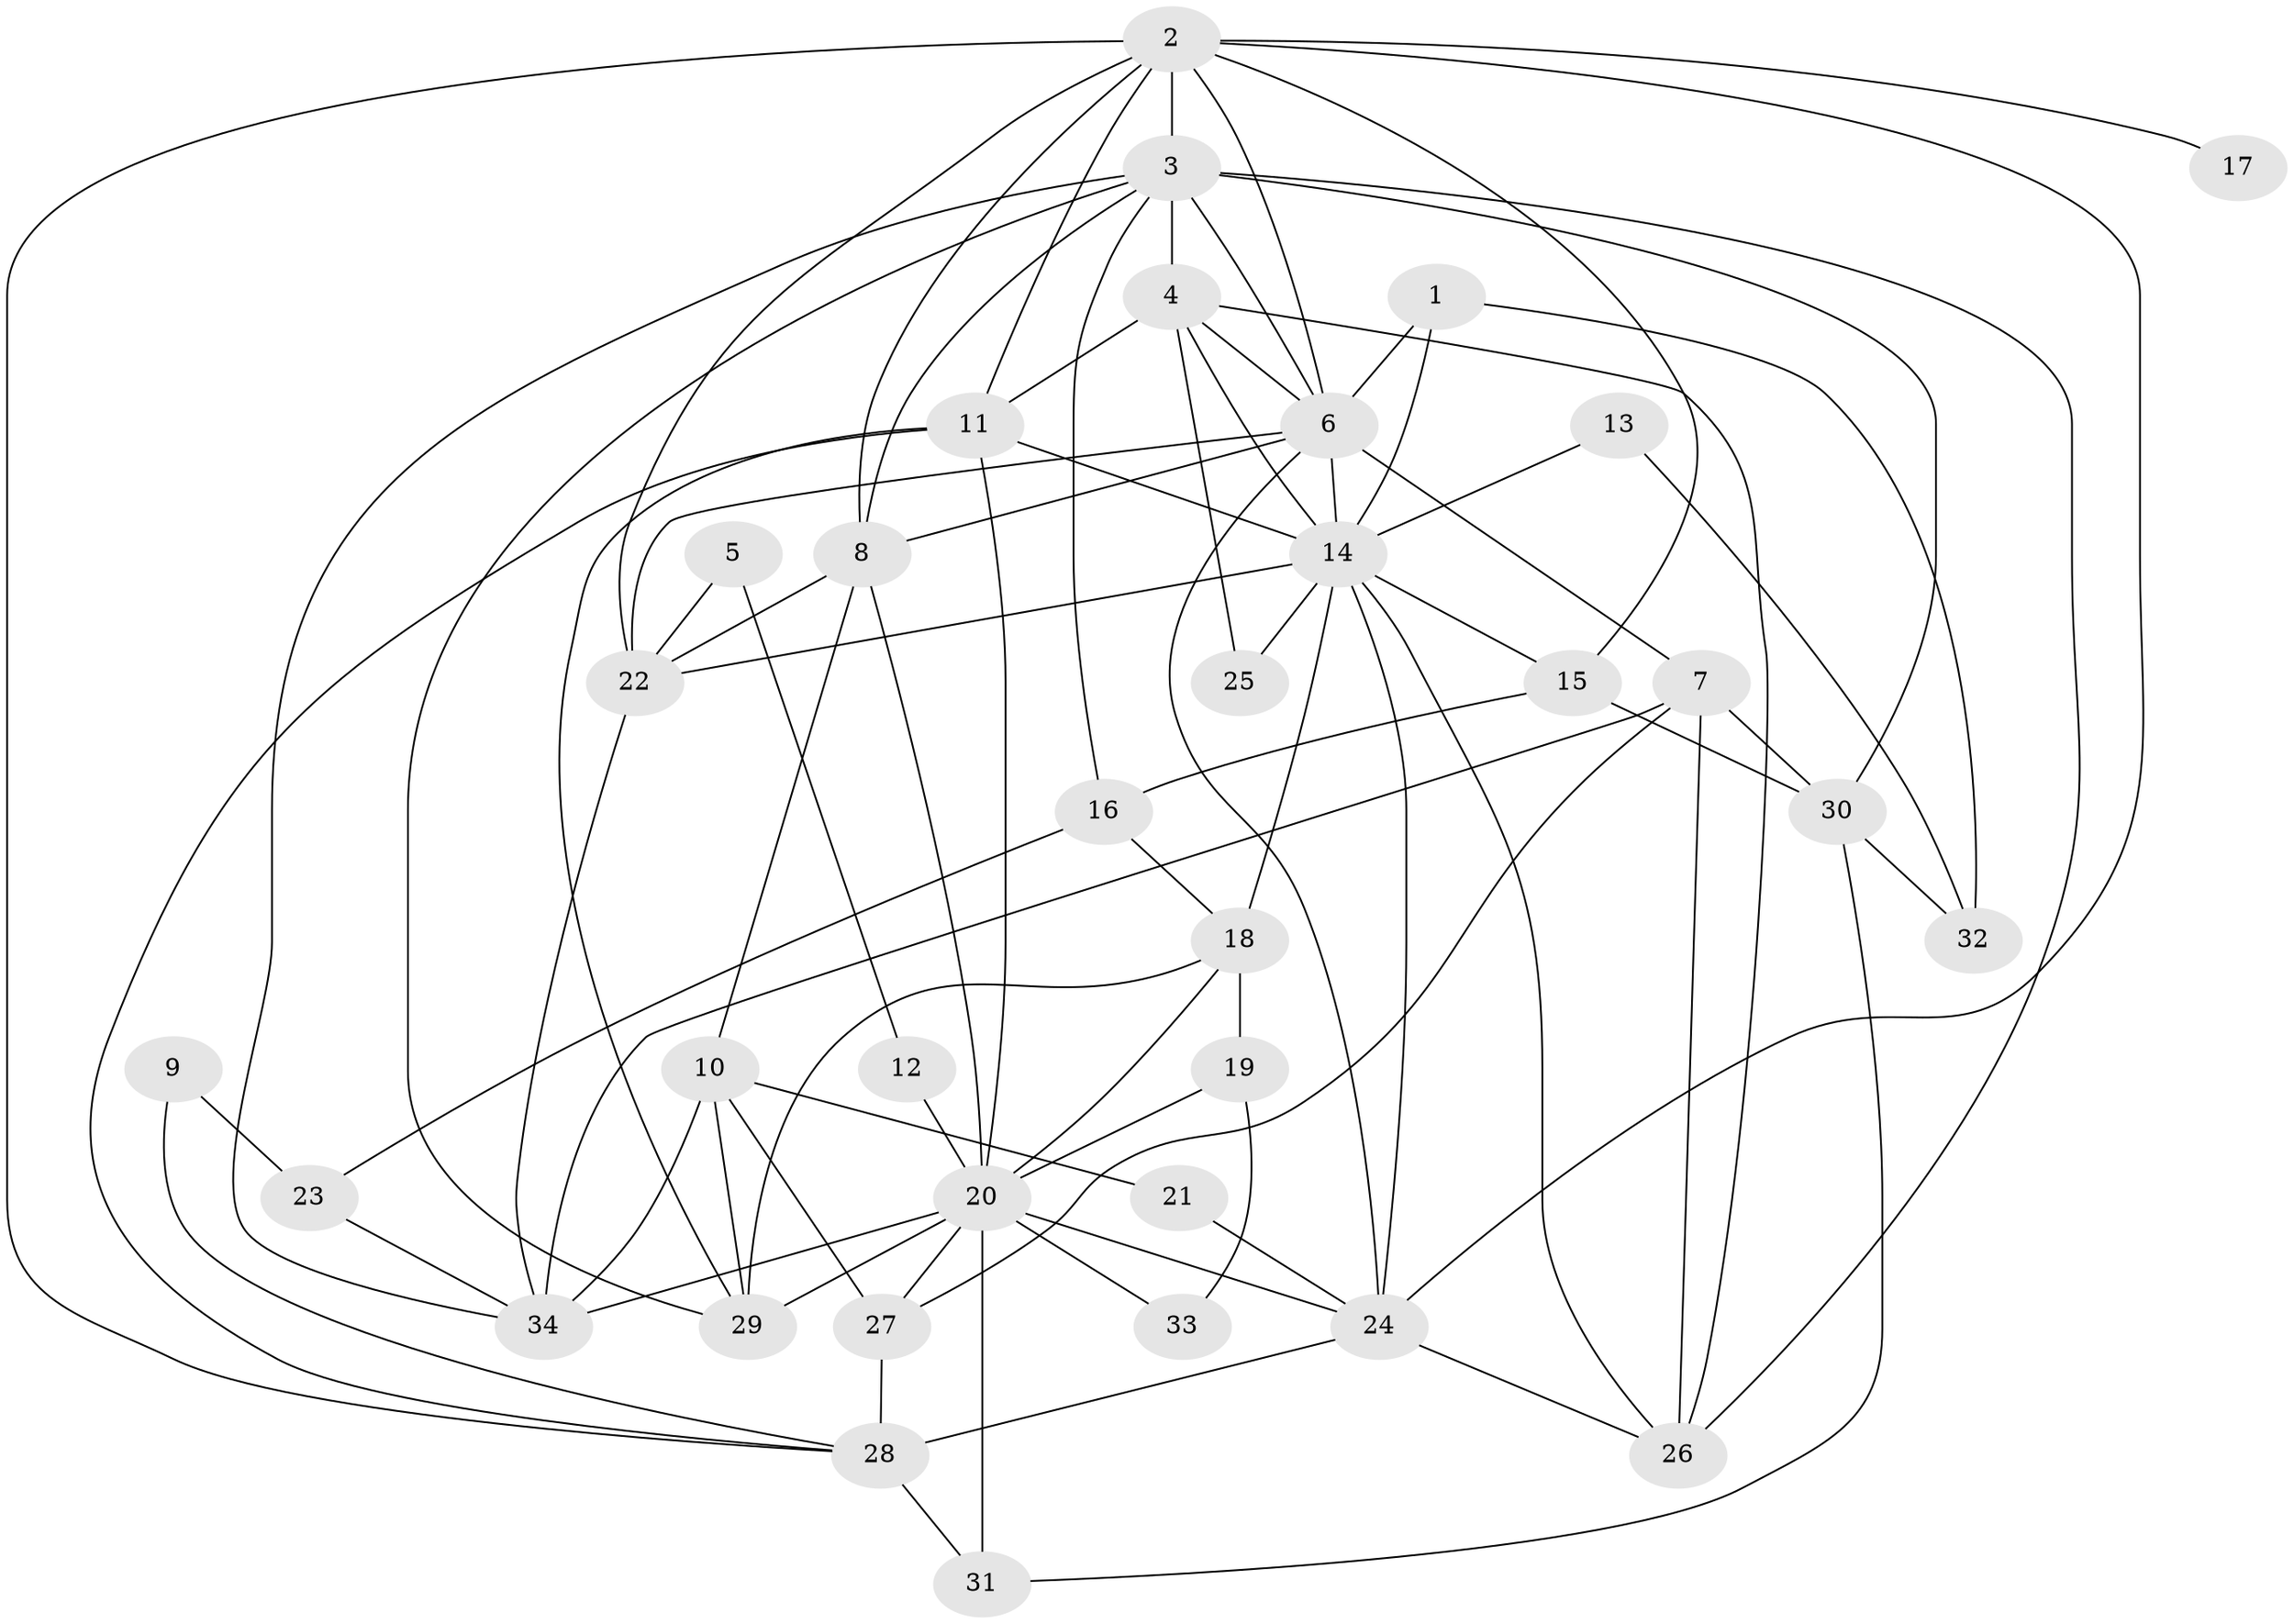 // original degree distribution, {2: 0.19117647058823528, 5: 0.20588235294117646, 4: 0.19117647058823528, 6: 0.1323529411764706, 3: 0.23529411764705882, 8: 0.014705882352941176, 7: 0.029411764705882353}
// Generated by graph-tools (version 1.1) at 2025/50/03/04/25 22:50:46]
// undirected, 34 vertices, 82 edges
graph export_dot {
  node [color=gray90,style=filled];
  1;
  2;
  3;
  4;
  5;
  6;
  7;
  8;
  9;
  10;
  11;
  12;
  13;
  14;
  15;
  16;
  17;
  18;
  19;
  20;
  21;
  22;
  23;
  24;
  25;
  26;
  27;
  28;
  29;
  30;
  31;
  32;
  33;
  34;
  1 -- 6 [weight=2.0];
  1 -- 14 [weight=2.0];
  1 -- 32 [weight=1.0];
  2 -- 3 [weight=2.0];
  2 -- 6 [weight=1.0];
  2 -- 8 [weight=1.0];
  2 -- 11 [weight=1.0];
  2 -- 15 [weight=1.0];
  2 -- 17 [weight=2.0];
  2 -- 22 [weight=1.0];
  2 -- 24 [weight=1.0];
  2 -- 28 [weight=1.0];
  3 -- 4 [weight=1.0];
  3 -- 6 [weight=1.0];
  3 -- 8 [weight=1.0];
  3 -- 16 [weight=1.0];
  3 -- 26 [weight=1.0];
  3 -- 29 [weight=1.0];
  3 -- 30 [weight=1.0];
  3 -- 34 [weight=1.0];
  4 -- 6 [weight=1.0];
  4 -- 11 [weight=1.0];
  4 -- 14 [weight=2.0];
  4 -- 25 [weight=1.0];
  4 -- 26 [weight=1.0];
  5 -- 12 [weight=1.0];
  5 -- 22 [weight=1.0];
  6 -- 7 [weight=1.0];
  6 -- 8 [weight=1.0];
  6 -- 14 [weight=1.0];
  6 -- 22 [weight=1.0];
  6 -- 24 [weight=1.0];
  7 -- 26 [weight=1.0];
  7 -- 27 [weight=1.0];
  7 -- 30 [weight=1.0];
  7 -- 34 [weight=1.0];
  8 -- 10 [weight=3.0];
  8 -- 20 [weight=1.0];
  8 -- 22 [weight=1.0];
  9 -- 23 [weight=1.0];
  9 -- 28 [weight=1.0];
  10 -- 21 [weight=2.0];
  10 -- 27 [weight=1.0];
  10 -- 29 [weight=1.0];
  10 -- 34 [weight=1.0];
  11 -- 14 [weight=1.0];
  11 -- 20 [weight=2.0];
  11 -- 28 [weight=1.0];
  11 -- 29 [weight=1.0];
  12 -- 20 [weight=2.0];
  13 -- 14 [weight=1.0];
  13 -- 32 [weight=1.0];
  14 -- 15 [weight=1.0];
  14 -- 18 [weight=2.0];
  14 -- 22 [weight=3.0];
  14 -- 24 [weight=2.0];
  14 -- 25 [weight=1.0];
  14 -- 26 [weight=1.0];
  15 -- 16 [weight=1.0];
  15 -- 30 [weight=1.0];
  16 -- 18 [weight=1.0];
  16 -- 23 [weight=1.0];
  18 -- 19 [weight=1.0];
  18 -- 20 [weight=2.0];
  18 -- 29 [weight=1.0];
  19 -- 20 [weight=1.0];
  19 -- 33 [weight=1.0];
  20 -- 24 [weight=1.0];
  20 -- 27 [weight=1.0];
  20 -- 29 [weight=1.0];
  20 -- 31 [weight=1.0];
  20 -- 33 [weight=1.0];
  20 -- 34 [weight=1.0];
  21 -- 24 [weight=1.0];
  22 -- 34 [weight=1.0];
  23 -- 34 [weight=1.0];
  24 -- 26 [weight=1.0];
  24 -- 28 [weight=1.0];
  27 -- 28 [weight=1.0];
  28 -- 31 [weight=1.0];
  30 -- 31 [weight=1.0];
  30 -- 32 [weight=1.0];
}
